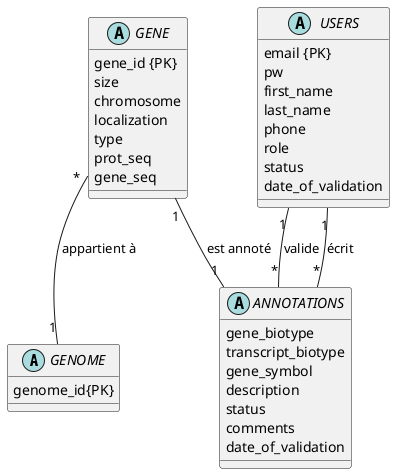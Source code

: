 @startuml

abstract GENOME{
    genome_id{PK}
}

abstract USERS{
    email {PK}
  pw
  first_name
  last_name
  phone
  role
  status
  date_of_validation
}

abstract GENE{
    gene_id {PK}
  size
  chromosome
  localization
  type
  prot_seq
  gene_seq
}

abstract ANNOTATIONS{
  gene_biotype 
  transcript_biotype 
  gene_symbol 
  description
  status 
  comments 
  date_of_validation
}

USERS "1" -- "*" ANNOTATIONS : valide
USERS "1" -- "*" ANNOTATIONS : écrit
GENE "*" -- "1" GENOME : appartient à
GENE "1" -- "1" ANNOTATIONS : est annoté
@enduml